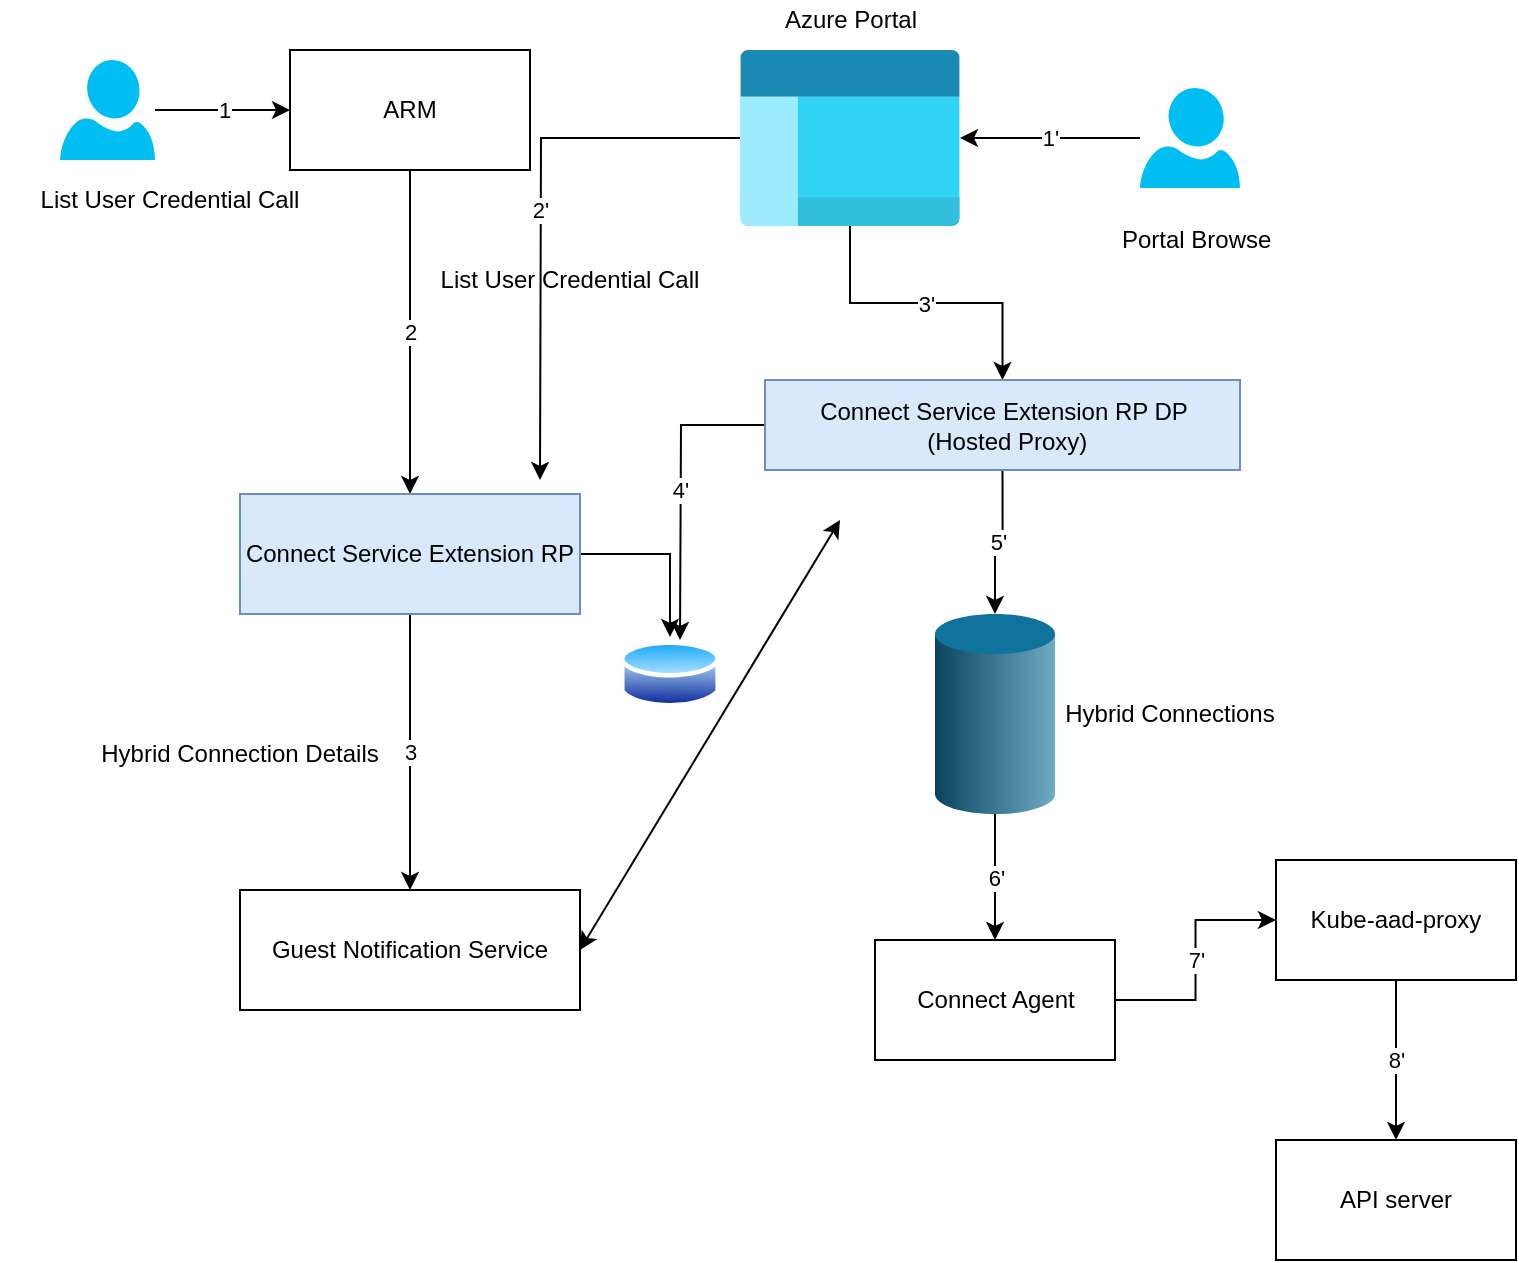 <mxfile version="14.9.3" type="github">
  <diagram id="wFE0QG_FPsp0jaGvCLVb" name="Page-1">
    <mxGraphModel dx="1779" dy="633" grid="1" gridSize="10" guides="1" tooltips="1" connect="1" arrows="1" fold="1" page="1" pageScale="1" pageWidth="850" pageHeight="1100" math="0" shadow="0">
      <root>
        <mxCell id="0" />
        <mxCell id="1" parent="0" />
        <mxCell id="p6YkToFKb5sHR4yI7PBi-1" value="1" style="edgeStyle=orthogonalEdgeStyle;rounded=0;orthogonalLoop=1;jettySize=auto;html=1;entryX=0;entryY=0.5;entryDx=0;entryDy=0;" parent="1" source="p6YkToFKb5sHR4yI7PBi-2" target="p6YkToFKb5sHR4yI7PBi-4" edge="1">
          <mxGeometry relative="1" as="geometry">
            <mxPoint x="111.25" y="115" as="targetPoint" />
          </mxGeometry>
        </mxCell>
        <mxCell id="p6YkToFKb5sHR4yI7PBi-2" value="" style="verticalLabelPosition=bottom;html=1;verticalAlign=top;align=center;strokeColor=none;fillColor=#00BEF2;shape=mxgraph.azure.user;" parent="1" vertex="1">
          <mxGeometry x="20" y="90" width="47.5" height="50" as="geometry" />
        </mxCell>
        <mxCell id="a1Xnr3Te8Z1X3lZT-bas-1" value="2" style="edgeStyle=orthogonalEdgeStyle;rounded=0;orthogonalLoop=1;jettySize=auto;html=1;exitX=0.5;exitY=1;exitDx=0;exitDy=0;entryX=0.5;entryY=0;entryDx=0;entryDy=0;" edge="1" parent="1" source="p6YkToFKb5sHR4yI7PBi-4" target="p6YkToFKb5sHR4yI7PBi-9">
          <mxGeometry relative="1" as="geometry">
            <mxPoint x="180" y="250" as="targetPoint" />
          </mxGeometry>
        </mxCell>
        <mxCell id="p6YkToFKb5sHR4yI7PBi-4" value="ARM" style="rounded=0;whiteSpace=wrap;html=1;" parent="1" vertex="1">
          <mxGeometry x="135" y="85" width="120" height="60" as="geometry" />
        </mxCell>
        <mxCell id="p6YkToFKb5sHR4yI7PBi-49" style="edgeStyle=orthogonalEdgeStyle;rounded=0;orthogonalLoop=1;jettySize=auto;html=1;exitX=1;exitY=0.5;exitDx=0;exitDy=0;" parent="1" source="p6YkToFKb5sHR4yI7PBi-9" target="p6YkToFKb5sHR4yI7PBi-12" edge="1">
          <mxGeometry relative="1" as="geometry" />
        </mxCell>
        <mxCell id="a1Xnr3Te8Z1X3lZT-bas-2" value="3" style="edgeStyle=orthogonalEdgeStyle;rounded=0;orthogonalLoop=1;jettySize=auto;html=1;exitX=0.5;exitY=1;exitDx=0;exitDy=0;entryX=0.5;entryY=0;entryDx=0;entryDy=0;" edge="1" parent="1" source="p6YkToFKb5sHR4yI7PBi-9" target="p6YkToFKb5sHR4yI7PBi-10">
          <mxGeometry relative="1" as="geometry" />
        </mxCell>
        <mxCell id="p6YkToFKb5sHR4yI7PBi-9" value="Connect Service Extension RP" style="rounded=0;whiteSpace=wrap;html=1;fillColor=#dae8fc;strokeColor=#6c8ebf;" parent="1" vertex="1">
          <mxGeometry x="110" y="307" width="170" height="60" as="geometry" />
        </mxCell>
        <mxCell id="p6YkToFKb5sHR4yI7PBi-10" value="Guest Notification Service" style="rounded=0;whiteSpace=wrap;html=1;" parent="1" vertex="1">
          <mxGeometry x="110" y="505" width="170" height="60" as="geometry" />
        </mxCell>
        <mxCell id="p6YkToFKb5sHR4yI7PBi-11" value="Hybrid Connection Details" style="text;html=1;strokeColor=none;fillColor=none;align=center;verticalAlign=middle;whiteSpace=wrap;rounded=0;" parent="1" vertex="1">
          <mxGeometry x="30" y="427" width="160" height="20" as="geometry" />
        </mxCell>
        <mxCell id="p6YkToFKb5sHR4yI7PBi-12" value="" style="aspect=fixed;perimeter=ellipsePerimeter;html=1;align=center;shadow=0;dashed=0;spacingTop=3;image;image=img/lib/active_directory/database.svg;" parent="1" vertex="1">
          <mxGeometry x="300" y="378.5" width="50" height="37" as="geometry" />
        </mxCell>
        <mxCell id="p6YkToFKb5sHR4yI7PBi-13" value="List User Credential Call" style="text;html=1;strokeColor=none;fillColor=none;align=center;verticalAlign=middle;whiteSpace=wrap;rounded=0;" parent="1" vertex="1">
          <mxGeometry x="-10" y="150" width="170" height="20" as="geometry" />
        </mxCell>
        <mxCell id="p6YkToFKb5sHR4yI7PBi-14" value="Portal Browse&amp;nbsp;" style="text;html=1;strokeColor=none;fillColor=none;align=center;verticalAlign=middle;whiteSpace=wrap;rounded=0;" parent="1" vertex="1">
          <mxGeometry x="470" y="170" width="240" height="20" as="geometry" />
        </mxCell>
        <mxCell id="p6YkToFKb5sHR4yI7PBi-43" value="3&#39;" style="edgeStyle=orthogonalEdgeStyle;rounded=0;orthogonalLoop=1;jettySize=auto;html=1;" parent="1" source="p6YkToFKb5sHR4yI7PBi-15" target="p6YkToFKb5sHR4yI7PBi-28" edge="1">
          <mxGeometry relative="1" as="geometry" />
        </mxCell>
        <mxCell id="a1Xnr3Te8Z1X3lZT-bas-4" value="2&#39;" style="edgeStyle=orthogonalEdgeStyle;rounded=0;orthogonalLoop=1;jettySize=auto;html=1;" edge="1" parent="1" source="p6YkToFKb5sHR4yI7PBi-15">
          <mxGeometry relative="1" as="geometry">
            <mxPoint x="260" y="300" as="targetPoint" />
          </mxGeometry>
        </mxCell>
        <mxCell id="p6YkToFKb5sHR4yI7PBi-15" value="" style="aspect=fixed;html=1;points=[];align=center;image;fontSize=12;image=img/lib/azure2/general/Management_Portal.svg;" parent="1" vertex="1">
          <mxGeometry x="360" y="85" width="110" height="88" as="geometry" />
        </mxCell>
        <mxCell id="p6YkToFKb5sHR4yI7PBi-16" value="1&#39;" style="edgeStyle=orthogonalEdgeStyle;rounded=0;orthogonalLoop=1;jettySize=auto;html=1;" parent="1" source="p6YkToFKb5sHR4yI7PBi-17" target="p6YkToFKb5sHR4yI7PBi-15" edge="1">
          <mxGeometry relative="1" as="geometry" />
        </mxCell>
        <mxCell id="p6YkToFKb5sHR4yI7PBi-17" value="" style="verticalLabelPosition=bottom;html=1;verticalAlign=top;align=center;strokeColor=none;fillColor=#00BEF2;shape=mxgraph.azure.user;" parent="1" vertex="1">
          <mxGeometry x="560" y="104" width="50" height="50" as="geometry" />
        </mxCell>
        <mxCell id="p6YkToFKb5sHR4yI7PBi-19" value="List User Credential Call" style="text;html=1;strokeColor=none;fillColor=none;align=center;verticalAlign=middle;whiteSpace=wrap;rounded=0;" parent="1" vertex="1">
          <mxGeometry x="190" y="190" width="170" height="20" as="geometry" />
        </mxCell>
        <mxCell id="p6YkToFKb5sHR4yI7PBi-20" value="Azure Portal" style="text;html=1;strokeColor=none;fillColor=none;align=center;verticalAlign=middle;whiteSpace=wrap;rounded=0;" parent="1" vertex="1">
          <mxGeometry x="372.5" y="60" width="85" height="20" as="geometry" />
        </mxCell>
        <mxCell id="p6YkToFKb5sHR4yI7PBi-27" value="5&#39;" style="edgeStyle=orthogonalEdgeStyle;rounded=0;orthogonalLoop=1;jettySize=auto;html=1;exitX=0.5;exitY=1;exitDx=0;exitDy=0;entryX=0.5;entryY=0;entryDx=0;entryDy=0;entryPerimeter=0;" parent="1" source="p6YkToFKb5sHR4yI7PBi-28" target="p6YkToFKb5sHR4yI7PBi-31" edge="1">
          <mxGeometry relative="1" as="geometry" />
        </mxCell>
        <mxCell id="p6YkToFKb5sHR4yI7PBi-48" value="4&#39;" style="edgeStyle=orthogonalEdgeStyle;rounded=0;orthogonalLoop=1;jettySize=auto;html=1;exitX=0;exitY=0.5;exitDx=0;exitDy=0;" parent="1" source="p6YkToFKb5sHR4yI7PBi-28" edge="1">
          <mxGeometry relative="1" as="geometry">
            <mxPoint x="330" y="380" as="targetPoint" />
          </mxGeometry>
        </mxCell>
        <mxCell id="p6YkToFKb5sHR4yI7PBi-28" value="Connect Service Extension RP DP&lt;br&gt;&amp;nbsp;(Hosted Proxy)" style="rounded=0;whiteSpace=wrap;html=1;fillColor=#dae8fc;strokeColor=#6c8ebf;" parent="1" vertex="1">
          <mxGeometry x="372.5" y="250" width="237.5" height="45" as="geometry" />
        </mxCell>
        <mxCell id="p6YkToFKb5sHR4yI7PBi-30" value="6&#39;" style="edgeStyle=orthogonalEdgeStyle;rounded=0;orthogonalLoop=1;jettySize=auto;html=1;exitX=0.5;exitY=1;exitDx=0;exitDy=0;exitPerimeter=0;" parent="1" source="p6YkToFKb5sHR4yI7PBi-31" target="p6YkToFKb5sHR4yI7PBi-34" edge="1">
          <mxGeometry relative="1" as="geometry">
            <mxPoint x="488" y="520" as="targetPoint" />
          </mxGeometry>
        </mxCell>
        <mxCell id="p6YkToFKb5sHR4yI7PBi-31" value="" style="verticalLabelPosition=bottom;verticalAlign=top;html=1;shape=mxgraph.infographic.cylinder;fillColor=#10739E;strokeColor=none;" parent="1" vertex="1">
          <mxGeometry x="457.5" y="367" width="60" height="100" as="geometry" />
        </mxCell>
        <mxCell id="p6YkToFKb5sHR4yI7PBi-32" value="Hybrid Connections" style="text;html=1;strokeColor=none;fillColor=none;align=center;verticalAlign=middle;whiteSpace=wrap;rounded=0;" parent="1" vertex="1">
          <mxGeometry x="490" y="407" width="170" height="20" as="geometry" />
        </mxCell>
        <mxCell id="p6YkToFKb5sHR4yI7PBi-33" value="7&#39;" style="edgeStyle=orthogonalEdgeStyle;rounded=0;orthogonalLoop=1;jettySize=auto;html=1;" parent="1" source="p6YkToFKb5sHR4yI7PBi-34" target="p6YkToFKb5sHR4yI7PBi-36" edge="1">
          <mxGeometry relative="1" as="geometry" />
        </mxCell>
        <mxCell id="p6YkToFKb5sHR4yI7PBi-34" value="Connect Agent" style="rounded=0;whiteSpace=wrap;html=1;" parent="1" vertex="1">
          <mxGeometry x="427.5" y="530" width="120" height="60" as="geometry" />
        </mxCell>
        <mxCell id="p6YkToFKb5sHR4yI7PBi-35" value="8&#39;" style="edgeStyle=orthogonalEdgeStyle;rounded=0;orthogonalLoop=1;jettySize=auto;html=1;" parent="1" source="p6YkToFKb5sHR4yI7PBi-36" target="p6YkToFKb5sHR4yI7PBi-37" edge="1">
          <mxGeometry relative="1" as="geometry" />
        </mxCell>
        <mxCell id="p6YkToFKb5sHR4yI7PBi-36" value="Kube-aad-proxy" style="rounded=0;whiteSpace=wrap;html=1;" parent="1" vertex="1">
          <mxGeometry x="628" y="490" width="120" height="60" as="geometry" />
        </mxCell>
        <mxCell id="p6YkToFKb5sHR4yI7PBi-37" value="API server" style="rounded=0;whiteSpace=wrap;html=1;" parent="1" vertex="1">
          <mxGeometry x="628" y="630" width="120" height="60" as="geometry" />
        </mxCell>
        <mxCell id="p6YkToFKb5sHR4yI7PBi-54" value="" style="endArrow=classic;startArrow=classic;html=1;exitX=1;exitY=0.5;exitDx=0;exitDy=0;" parent="1" source="p6YkToFKb5sHR4yI7PBi-10" edge="1">
          <mxGeometry width="50" height="50" relative="1" as="geometry">
            <mxPoint x="260" y="370" as="sourcePoint" />
            <mxPoint x="410" y="320" as="targetPoint" />
            <Array as="points" />
          </mxGeometry>
        </mxCell>
      </root>
    </mxGraphModel>
  </diagram>
</mxfile>
